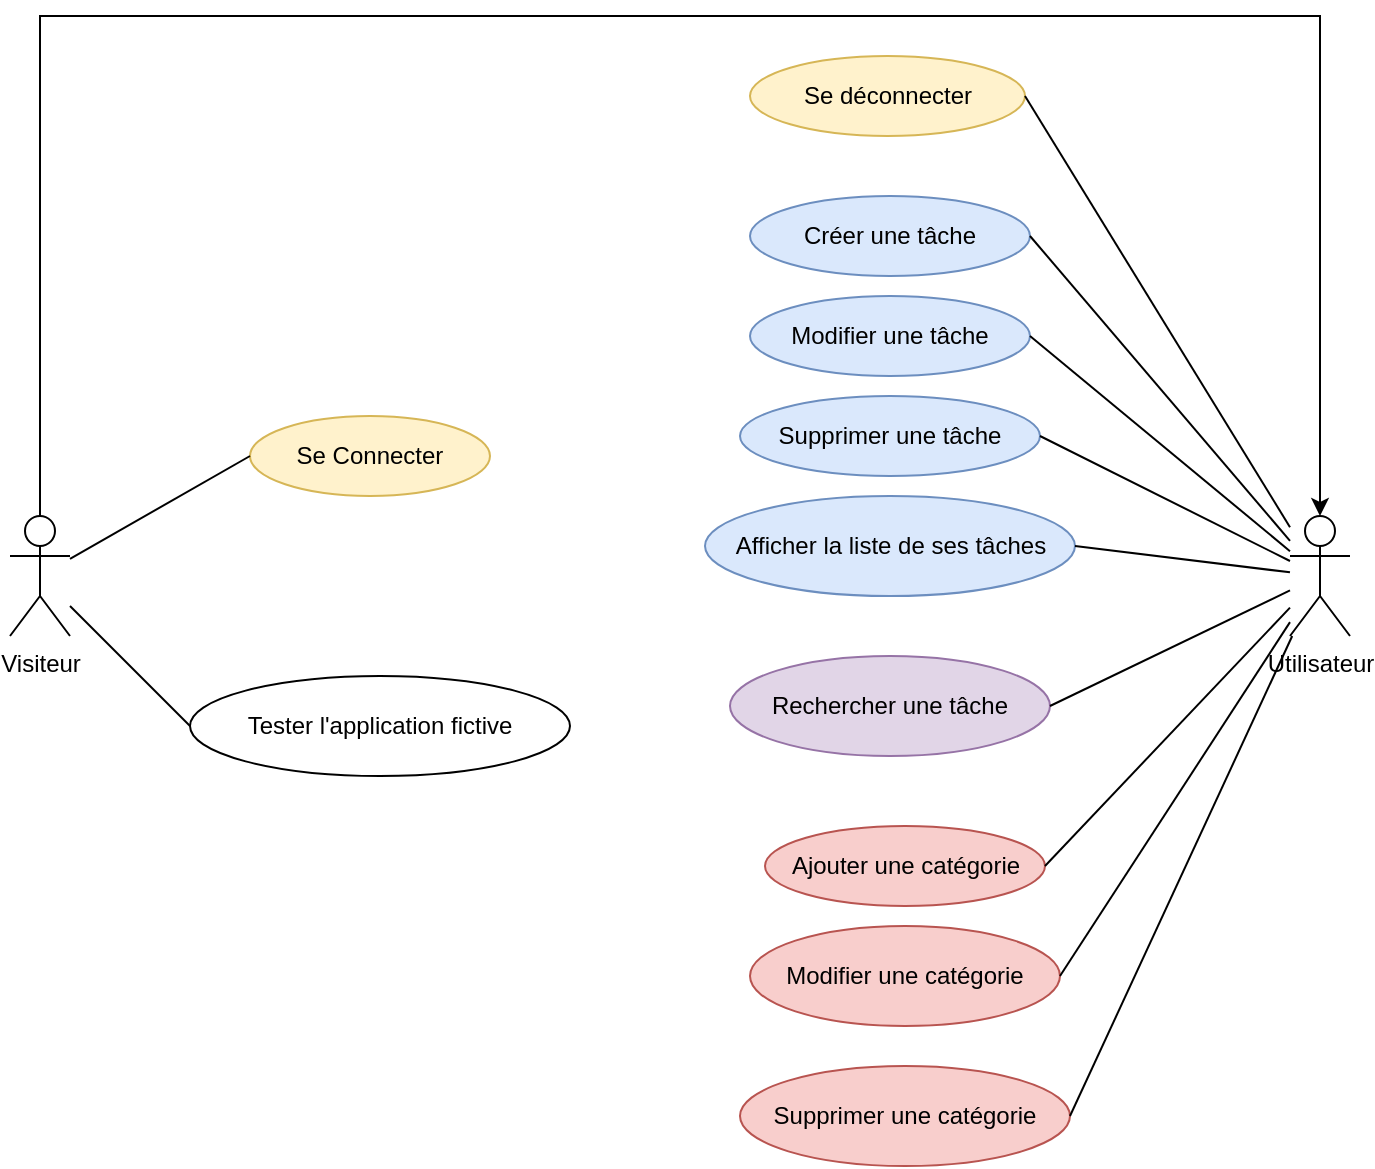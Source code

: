 <mxfile version="20.0.4" type="device" pages="6"><diagram id="8e7IhIOe8FfUc5Su9nLW" name="Use Case"><mxGraphModel dx="1038" dy="579" grid="1" gridSize="10" guides="1" tooltips="1" connect="1" arrows="1" fold="1" page="1" pageScale="1" pageWidth="827" pageHeight="1169" math="0" shadow="0"><root><mxCell id="0"/><mxCell id="1" parent="0"/><mxCell id="BYyzz7NSB61dt6xuLJLz-31" style="edgeStyle=orthogonalEdgeStyle;rounded=0;orthogonalLoop=1;jettySize=auto;html=1;exitX=0.5;exitY=0;exitDx=0;exitDy=0;exitPerimeter=0;entryX=0.5;entryY=0;entryDx=0;entryDy=0;entryPerimeter=0;" edge="1" parent="1" source="BYyzz7NSB61dt6xuLJLz-1" target="BYyzz7NSB61dt6xuLJLz-2"><mxGeometry relative="1" as="geometry"><Array as="points"><mxPoint x="95" y="10"/><mxPoint x="735" y="10"/></Array></mxGeometry></mxCell><mxCell id="BYyzz7NSB61dt6xuLJLz-1" value="Visiteur" style="shape=umlActor;verticalLabelPosition=bottom;verticalAlign=top;html=1;outlineConnect=0;" vertex="1" parent="1"><mxGeometry x="80" y="260" width="30" height="60" as="geometry"/></mxCell><mxCell id="BYyzz7NSB61dt6xuLJLz-2" value="Utilisateur" style="shape=umlActor;verticalLabelPosition=bottom;verticalAlign=top;html=1;outlineConnect=0;" vertex="1" parent="1"><mxGeometry x="720" y="260" width="30" height="60" as="geometry"/></mxCell><mxCell id="BYyzz7NSB61dt6xuLJLz-3" value="Tester l'application fictive" style="ellipse;whiteSpace=wrap;html=1;" vertex="1" parent="1"><mxGeometry x="170" y="340" width="190" height="50" as="geometry"/></mxCell><mxCell id="BYyzz7NSB61dt6xuLJLz-4" value="Se Connecter" style="ellipse;whiteSpace=wrap;html=1;fillColor=#fff2cc;strokeColor=#d6b656;" vertex="1" parent="1"><mxGeometry x="200" y="210" width="120" height="40" as="geometry"/></mxCell><mxCell id="BYyzz7NSB61dt6xuLJLz-10" value="" style="endArrow=none;html=1;rounded=0;entryX=0;entryY=0.5;entryDx=0;entryDy=0;" edge="1" parent="1" source="BYyzz7NSB61dt6xuLJLz-1" target="BYyzz7NSB61dt6xuLJLz-4"><mxGeometry relative="1" as="geometry"><mxPoint x="330" y="300" as="sourcePoint"/><mxPoint x="490" y="300" as="targetPoint"/></mxGeometry></mxCell><mxCell id="BYyzz7NSB61dt6xuLJLz-11" value="" style="endArrow=none;html=1;rounded=0;entryX=0;entryY=0.5;entryDx=0;entryDy=0;" edge="1" parent="1" source="BYyzz7NSB61dt6xuLJLz-1" target="BYyzz7NSB61dt6xuLJLz-3"><mxGeometry relative="1" as="geometry"><mxPoint x="330" y="300" as="sourcePoint"/><mxPoint x="490" y="300" as="targetPoint"/></mxGeometry></mxCell><mxCell id="BYyzz7NSB61dt6xuLJLz-12" value="Créer une tâche" style="ellipse;whiteSpace=wrap;html=1;fillColor=#dae8fc;strokeColor=#6c8ebf;" vertex="1" parent="1"><mxGeometry x="450" y="100" width="140" height="40" as="geometry"/></mxCell><mxCell id="BYyzz7NSB61dt6xuLJLz-13" value="Modifier une tâche" style="ellipse;whiteSpace=wrap;html=1;fillColor=#dae8fc;strokeColor=#6c8ebf;" vertex="1" parent="1"><mxGeometry x="450" y="150" width="140" height="40" as="geometry"/></mxCell><mxCell id="BYyzz7NSB61dt6xuLJLz-14" value="Supprimer une tâche" style="ellipse;whiteSpace=wrap;html=1;fillColor=#dae8fc;strokeColor=#6c8ebf;" vertex="1" parent="1"><mxGeometry x="445" y="200" width="150" height="40" as="geometry"/></mxCell><mxCell id="BYyzz7NSB61dt6xuLJLz-15" value="Ajouter une catégorie" style="ellipse;whiteSpace=wrap;html=1;fillColor=#f8cecc;strokeColor=#b85450;" vertex="1" parent="1"><mxGeometry x="457.5" y="415" width="140" height="40" as="geometry"/></mxCell><mxCell id="BYyzz7NSB61dt6xuLJLz-16" value="Modifier une catégorie" style="ellipse;whiteSpace=wrap;html=1;fillColor=#f8cecc;strokeColor=#b85450;" vertex="1" parent="1"><mxGeometry x="450" y="465" width="155" height="50" as="geometry"/></mxCell><mxCell id="BYyzz7NSB61dt6xuLJLz-17" value="Supprimer une catégorie" style="ellipse;whiteSpace=wrap;html=1;fillColor=#f8cecc;strokeColor=#b85450;" vertex="1" parent="1"><mxGeometry x="445" y="535" width="165" height="50" as="geometry"/></mxCell><mxCell id="BYyzz7NSB61dt6xuLJLz-18" value="Se déconnecter" style="ellipse;whiteSpace=wrap;html=1;fillColor=#fff2cc;strokeColor=#d6b656;" vertex="1" parent="1"><mxGeometry x="450" y="30" width="137.5" height="40" as="geometry"/></mxCell><mxCell id="BYyzz7NSB61dt6xuLJLz-19" value="Afficher la liste de ses tâches" style="ellipse;whiteSpace=wrap;html=1;fillColor=#dae8fc;strokeColor=#6c8ebf;" vertex="1" parent="1"><mxGeometry x="427.5" y="250" width="185" height="50" as="geometry"/></mxCell><mxCell id="BYyzz7NSB61dt6xuLJLz-20" value="Rechercher une tâche" style="ellipse;whiteSpace=wrap;html=1;fillColor=#e1d5e7;strokeColor=#9673a6;" vertex="1" parent="1"><mxGeometry x="440" y="330" width="160" height="50" as="geometry"/></mxCell><mxCell id="BYyzz7NSB61dt6xuLJLz-21" value="" style="endArrow=none;html=1;rounded=0;exitX=1;exitY=0.5;exitDx=0;exitDy=0;" edge="1" parent="1" source="BYyzz7NSB61dt6xuLJLz-12" target="BYyzz7NSB61dt6xuLJLz-2"><mxGeometry relative="1" as="geometry"><mxPoint x="330" y="400" as="sourcePoint"/><mxPoint x="490" y="400" as="targetPoint"/></mxGeometry></mxCell><mxCell id="BYyzz7NSB61dt6xuLJLz-22" value="" style="endArrow=none;html=1;rounded=0;exitX=1;exitY=0.5;exitDx=0;exitDy=0;" edge="1" parent="1" source="BYyzz7NSB61dt6xuLJLz-13" target="BYyzz7NSB61dt6xuLJLz-2"><mxGeometry relative="1" as="geometry"><mxPoint x="330" y="400" as="sourcePoint"/><mxPoint x="490" y="400" as="targetPoint"/></mxGeometry></mxCell><mxCell id="BYyzz7NSB61dt6xuLJLz-23" value="" style="endArrow=none;html=1;rounded=0;exitX=1;exitY=0.5;exitDx=0;exitDy=0;" edge="1" parent="1" source="BYyzz7NSB61dt6xuLJLz-14" target="BYyzz7NSB61dt6xuLJLz-2"><mxGeometry relative="1" as="geometry"><mxPoint x="330" y="400" as="sourcePoint"/><mxPoint x="490" y="400" as="targetPoint"/></mxGeometry></mxCell><mxCell id="BYyzz7NSB61dt6xuLJLz-24" value="" style="endArrow=none;html=1;rounded=0;exitX=1;exitY=0.5;exitDx=0;exitDy=0;" edge="1" parent="1" source="BYyzz7NSB61dt6xuLJLz-19" target="BYyzz7NSB61dt6xuLJLz-2"><mxGeometry relative="1" as="geometry"><mxPoint x="330" y="400" as="sourcePoint"/><mxPoint x="490" y="400" as="targetPoint"/></mxGeometry></mxCell><mxCell id="BYyzz7NSB61dt6xuLJLz-25" value="" style="endArrow=none;html=1;rounded=0;exitX=1;exitY=0.5;exitDx=0;exitDy=0;" edge="1" parent="1" source="BYyzz7NSB61dt6xuLJLz-20" target="BYyzz7NSB61dt6xuLJLz-2"><mxGeometry relative="1" as="geometry"><mxPoint x="330" y="400" as="sourcePoint"/><mxPoint x="490" y="400" as="targetPoint"/></mxGeometry></mxCell><mxCell id="BYyzz7NSB61dt6xuLJLz-26" value="" style="endArrow=none;html=1;rounded=0;exitX=1;exitY=0.5;exitDx=0;exitDy=0;" edge="1" parent="1" source="BYyzz7NSB61dt6xuLJLz-15" target="BYyzz7NSB61dt6xuLJLz-2"><mxGeometry relative="1" as="geometry"><mxPoint x="330" y="400" as="sourcePoint"/><mxPoint x="490" y="400" as="targetPoint"/></mxGeometry></mxCell><mxCell id="BYyzz7NSB61dt6xuLJLz-27" value="" style="endArrow=none;html=1;rounded=0;exitX=1;exitY=0.5;exitDx=0;exitDy=0;" edge="1" parent="1" source="BYyzz7NSB61dt6xuLJLz-16" target="BYyzz7NSB61dt6xuLJLz-2"><mxGeometry relative="1" as="geometry"><mxPoint x="330" y="400" as="sourcePoint"/><mxPoint x="490" y="400" as="targetPoint"/></mxGeometry></mxCell><mxCell id="BYyzz7NSB61dt6xuLJLz-28" value="" style="endArrow=none;html=1;rounded=0;exitX=1;exitY=0.5;exitDx=0;exitDy=0;" edge="1" parent="1" source="BYyzz7NSB61dt6xuLJLz-17" target="BYyzz7NSB61dt6xuLJLz-2"><mxGeometry relative="1" as="geometry"><mxPoint x="330" y="400" as="sourcePoint"/><mxPoint x="490" y="400" as="targetPoint"/></mxGeometry></mxCell><mxCell id="BYyzz7NSB61dt6xuLJLz-29" value="" style="endArrow=none;html=1;rounded=0;exitX=1;exitY=0.5;exitDx=0;exitDy=0;" edge="1" parent="1" source="BYyzz7NSB61dt6xuLJLz-18" target="BYyzz7NSB61dt6xuLJLz-2"><mxGeometry relative="1" as="geometry"><mxPoint x="330" y="300" as="sourcePoint"/><mxPoint x="490" y="300" as="targetPoint"/></mxGeometry></mxCell></root></mxGraphModel></diagram><diagram id="36hBN0cPhIkQGgVSj-XL" name="Classes"><mxGraphModel dx="1038" dy="579" grid="1" gridSize="10" guides="1" tooltips="1" connect="1" arrows="1" fold="1" page="1" pageScale="1" pageWidth="827" pageHeight="1169" math="0" shadow="0"><root><mxCell id="0"/><mxCell id="1" parent="0"/><mxCell id="PjsG0shnTkXYhJLZYAyg-1" value="Task" style="swimlane;fontStyle=1;align=center;verticalAlign=top;childLayout=stackLayout;horizontal=1;startSize=26;horizontalStack=0;resizeParent=1;resizeParentMax=0;resizeLast=0;collapsible=1;marginBottom=0;" vertex="1" parent="1"><mxGeometry x="340" y="46" width="160" height="144" as="geometry"/></mxCell><mxCell id="PjsG0shnTkXYhJLZYAyg-2" value="- id : Long&#10;- date : Date&#10;- descritpion : String&#10;- status : String&#10;- deleted : boolean" style="text;strokeColor=none;fillColor=none;align=left;verticalAlign=top;spacingLeft=4;spacingRight=4;overflow=hidden;rotatable=0;points=[[0,0.5],[1,0.5]];portConstraint=eastwest;" vertex="1" parent="PjsG0shnTkXYhJLZYAyg-1"><mxGeometry y="26" width="160" height="84" as="geometry"/></mxCell><mxCell id="PjsG0shnTkXYhJLZYAyg-3" value="" style="line;strokeWidth=1;fillColor=none;align=left;verticalAlign=middle;spacingTop=-1;spacingLeft=3;spacingRight=3;rotatable=0;labelPosition=right;points=[];portConstraint=eastwest;" vertex="1" parent="PjsG0shnTkXYhJLZYAyg-1"><mxGeometry y="110" width="160" height="8" as="geometry"/></mxCell><mxCell id="PjsG0shnTkXYhJLZYAyg-4" value="+ Task()" style="text;strokeColor=none;fillColor=none;align=left;verticalAlign=top;spacingLeft=4;spacingRight=4;overflow=hidden;rotatable=0;points=[[0,0.5],[1,0.5]];portConstraint=eastwest;" vertex="1" parent="PjsG0shnTkXYhJLZYAyg-1"><mxGeometry y="118" width="160" height="26" as="geometry"/></mxCell><mxCell id="PjsG0shnTkXYhJLZYAyg-5" value="User" style="swimlane;fontStyle=1;align=center;verticalAlign=top;childLayout=stackLayout;horizontal=1;startSize=26;horizontalStack=0;resizeParent=1;resizeParentMax=0;resizeLast=0;collapsible=1;marginBottom=0;" vertex="1" parent="1"><mxGeometry x="600" y="56" width="160" height="124" as="geometry"/></mxCell><mxCell id="PjsG0shnTkXYhJLZYAyg-6" value="- id : Long&#10;- login : String&#10;- password : String" style="text;strokeColor=none;fillColor=none;align=left;verticalAlign=top;spacingLeft=4;spacingRight=4;overflow=hidden;rotatable=0;points=[[0,0.5],[1,0.5]];portConstraint=eastwest;" vertex="1" parent="PjsG0shnTkXYhJLZYAyg-5"><mxGeometry y="26" width="160" height="64" as="geometry"/></mxCell><mxCell id="PjsG0shnTkXYhJLZYAyg-7" value="" style="line;strokeWidth=1;fillColor=none;align=left;verticalAlign=middle;spacingTop=-1;spacingLeft=3;spacingRight=3;rotatable=0;labelPosition=right;points=[];portConstraint=eastwest;" vertex="1" parent="PjsG0shnTkXYhJLZYAyg-5"><mxGeometry y="90" width="160" height="8" as="geometry"/></mxCell><mxCell id="PjsG0shnTkXYhJLZYAyg-8" value="+ User()" style="text;strokeColor=none;fillColor=none;align=left;verticalAlign=top;spacingLeft=4;spacingRight=4;overflow=hidden;rotatable=0;points=[[0,0.5],[1,0.5]];portConstraint=eastwest;" vertex="1" parent="PjsG0shnTkXYhJLZYAyg-5"><mxGeometry y="98" width="160" height="26" as="geometry"/></mxCell><mxCell id="PjsG0shnTkXYhJLZYAyg-9" value="Category" style="swimlane;fontStyle=1;align=center;verticalAlign=top;childLayout=stackLayout;horizontal=1;startSize=26;horizontalStack=0;resizeParent=1;resizeParentMax=0;resizeLast=0;collapsible=1;marginBottom=0;" vertex="1" parent="1"><mxGeometry x="60" y="140" width="160" height="104" as="geometry"/></mxCell><mxCell id="PjsG0shnTkXYhJLZYAyg-10" value="- id : Long&#10;- name : String" style="text;strokeColor=none;fillColor=none;align=left;verticalAlign=top;spacingLeft=4;spacingRight=4;overflow=hidden;rotatable=0;points=[[0,0.5],[1,0.5]];portConstraint=eastwest;" vertex="1" parent="PjsG0shnTkXYhJLZYAyg-9"><mxGeometry y="26" width="160" height="44" as="geometry"/></mxCell><mxCell id="PjsG0shnTkXYhJLZYAyg-11" value="" style="line;strokeWidth=1;fillColor=none;align=left;verticalAlign=middle;spacingTop=-1;spacingLeft=3;spacingRight=3;rotatable=0;labelPosition=right;points=[];portConstraint=eastwest;" vertex="1" parent="PjsG0shnTkXYhJLZYAyg-9"><mxGeometry y="70" width="160" height="8" as="geometry"/></mxCell><mxCell id="PjsG0shnTkXYhJLZYAyg-12" value="+ Category()" style="text;strokeColor=none;fillColor=none;align=left;verticalAlign=top;spacingLeft=4;spacingRight=4;overflow=hidden;rotatable=0;points=[[0,0.5],[1,0.5]];portConstraint=eastwest;" vertex="1" parent="PjsG0shnTkXYhJLZYAyg-9"><mxGeometry y="78" width="160" height="26" as="geometry"/></mxCell><mxCell id="PjsG0shnTkXYhJLZYAyg-13" value="0..n" style="edgeStyle=entityRelationEdgeStyle;fontSize=12;html=1;endArrow=ERoneToMany;rounded=0;exitX=1;exitY=0.5;exitDx=0;exitDy=0;" edge="1" parent="1" source="PjsG0shnTkXYhJLZYAyg-10"><mxGeometry x="0.636" y="10" width="100" height="100" relative="1" as="geometry"><mxPoint x="240" y="220" as="sourcePoint"/><mxPoint x="340" y="120" as="targetPoint"/><mxPoint as="offset"/></mxGeometry></mxCell><mxCell id="PjsG0shnTkXYhJLZYAyg-16" value="1" style="text;html=1;align=center;verticalAlign=middle;resizable=0;points=[];autosize=1;strokeColor=none;fillColor=none;" vertex="1" parent="1"><mxGeometry x="220" y="160" width="30" height="30" as="geometry"/></mxCell></root></mxGraphModel></diagram><diagram id="BnciQ0AOMMQWccmDvfgB" name="Sequence - Login"><mxGraphModel dx="1038" dy="579" grid="1" gridSize="10" guides="1" tooltips="1" connect="1" arrows="1" fold="1" page="1" pageScale="1" pageWidth="827" pageHeight="1169" math="0" shadow="0"><root><mxCell id="0"/><mxCell id="1" parent="0"/><mxCell id="yZZJ_eqSQ6lHo6GSvLED-1" value="User" style="shape=umlLifeline;participant=umlActor;perimeter=lifelinePerimeter;whiteSpace=wrap;html=1;container=1;collapsible=0;recursiveResize=0;verticalAlign=top;spacingTop=36;outlineConnect=0;" vertex="1" parent="1"><mxGeometry x="40" y="120" width="20" height="400" as="geometry"/></mxCell><mxCell id="yZZJ_eqSQ6lHo6GSvLED-3" value="Controller" style="shape=umlLifeline;perimeter=lifelinePerimeter;whiteSpace=wrap;html=1;container=1;collapsible=0;recursiveResize=0;outlineConnect=0;" vertex="1" parent="1"><mxGeometry x="340" y="120" width="100" height="400" as="geometry"/></mxCell><mxCell id="yZZJ_eqSQ6lHo6GSvLED-8" value="Renvoie la page avec le formulaire d'authentification" style="html=1;verticalAlign=bottom;endArrow=open;dashed=1;endSize=8;rounded=0;" edge="1" parent="yZZJ_eqSQ6lHo6GSvLED-3" target="yZZJ_eqSQ6lHo6GSvLED-1"><mxGeometry relative="1" as="geometry"><mxPoint x="50" y="120" as="sourcePoint"/><mxPoint x="-30" y="120" as="targetPoint"/></mxGeometry></mxCell><mxCell id="yZZJ_eqSQ6lHo6GSvLED-13" value="" style="html=1;points=[];perimeter=orthogonalPerimeter;" vertex="1" parent="yZZJ_eqSQ6lHo6GSvLED-3"><mxGeometry x="50" y="190" width="10" height="40" as="geometry"/></mxCell><mxCell id="yZZJ_eqSQ6lHo6GSvLED-14" value="Vérifie que les infos soient au bon format" style="edgeStyle=orthogonalEdgeStyle;html=1;align=left;spacingLeft=2;endArrow=block;rounded=0;entryX=1;entryY=0;" edge="1" target="yZZJ_eqSQ6lHo6GSvLED-13" parent="yZZJ_eqSQ6lHo6GSvLED-3"><mxGeometry relative="1" as="geometry"><mxPoint x="55" y="170" as="sourcePoint"/><Array as="points"><mxPoint x="85" y="170"/></Array></mxGeometry></mxCell><mxCell id="yZZJ_eqSQ6lHo6GSvLED-4" value="DAO" style="shape=umlLifeline;perimeter=lifelinePerimeter;whiteSpace=wrap;html=1;container=1;collapsible=0;recursiveResize=0;outlineConnect=0;" vertex="1" parent="1"><mxGeometry x="580" y="120" width="100" height="400" as="geometry"/></mxCell><mxCell id="yZZJ_eqSQ6lHo6GSvLED-21" value="L'utilisateur existe en DB" style="html=1;verticalAlign=bottom;endArrow=open;dashed=1;endSize=8;rounded=0;" edge="1" parent="yZZJ_eqSQ6lHo6GSvLED-4" target="yZZJ_eqSQ6lHo6GSvLED-3"><mxGeometry relative="1" as="geometry"><mxPoint x="50" y="360" as="sourcePoint"/><mxPoint x="-30" y="360" as="targetPoint"/></mxGeometry></mxCell><mxCell id="yZZJ_eqSQ6lHo6GSvLED-5" value="DB" style="shape=umlLifeline;perimeter=lifelinePerimeter;whiteSpace=wrap;html=1;container=1;collapsible=0;recursiveResize=0;outlineConnect=0;" vertex="1" parent="1"><mxGeometry x="840" y="120" width="100" height="400" as="geometry"/></mxCell><mxCell id="yZZJ_eqSQ6lHo6GSvLED-20" value="Renvoie l'information" style="html=1;verticalAlign=bottom;endArrow=open;dashed=1;endSize=8;rounded=0;" edge="1" parent="yZZJ_eqSQ6lHo6GSvLED-5" target="yZZJ_eqSQ6lHo6GSvLED-4"><mxGeometry relative="1" as="geometry"><mxPoint x="50" y="360" as="sourcePoint"/><mxPoint x="-30" y="360" as="targetPoint"/></mxGeometry></mxCell><mxCell id="yZZJ_eqSQ6lHo6GSvLED-17" value="" style="html=1;points=[];perimeter=orthogonalPerimeter;" vertex="1" parent="yZZJ_eqSQ6lHo6GSvLED-5"><mxGeometry x="50" y="300" width="10" height="40" as="geometry"/></mxCell><mxCell id="yZZJ_eqSQ6lHo6GSvLED-18" value="Vérification de l'existence de l'utilisateur" style="edgeStyle=orthogonalEdgeStyle;html=1;align=left;spacingLeft=2;endArrow=block;rounded=0;entryX=1;entryY=0;" edge="1" target="yZZJ_eqSQ6lHo6GSvLED-17" parent="yZZJ_eqSQ6lHo6GSvLED-5"><mxGeometry relative="1" as="geometry"><mxPoint x="55" y="280" as="sourcePoint"/><Array as="points"><mxPoint x="85" y="280"/></Array></mxGeometry></mxCell><mxCell id="yZZJ_eqSQ6lHo6GSvLED-6" value="Clique sur le bouton Login" style="html=1;verticalAlign=bottom;endArrow=block;rounded=0;" edge="1" parent="1" target="yZZJ_eqSQ6lHo6GSvLED-3"><mxGeometry width="80" relative="1" as="geometry"><mxPoint x="49.5" y="200" as="sourcePoint"/><mxPoint x="209.5" y="200" as="targetPoint"/></mxGeometry></mxCell><mxCell id="yZZJ_eqSQ6lHo6GSvLED-9" value="Entre ses informations de connexion" style="html=1;verticalAlign=bottom;endArrow=block;rounded=0;" edge="1" parent="1" target="yZZJ_eqSQ6lHo6GSvLED-3"><mxGeometry width="80" relative="1" as="geometry"><mxPoint x="50" y="280" as="sourcePoint"/><mxPoint x="130" y="280" as="targetPoint"/></mxGeometry></mxCell><mxCell id="yZZJ_eqSQ6lHo6GSvLED-10" value="Envoie les éléments pour vérification&amp;nbsp;" style="html=1;verticalAlign=bottom;endArrow=block;rounded=0;" edge="1" parent="1"><mxGeometry width="80" relative="1" as="geometry"><mxPoint x="389.5" y="379" as="sourcePoint"/><mxPoint x="629.5" y="379" as="targetPoint"/><Array as="points"><mxPoint x="490" y="379"/></Array></mxGeometry></mxCell><mxCell id="yZZJ_eqSQ6lHo6GSvLED-15" value="Demande si l'utilisateur est présent" style="html=1;verticalAlign=bottom;endArrow=block;rounded=0;" edge="1" parent="1"><mxGeometry width="80" relative="1" as="geometry"><mxPoint x="629.5" y="379" as="sourcePoint"/><mxPoint x="889.5" y="379" as="targetPoint"/></mxGeometry></mxCell><mxCell id="yZZJ_eqSQ6lHo6GSvLED-22" value="L'utilisateur est connecté" style="html=1;verticalAlign=bottom;endArrow=open;dashed=1;endSize=8;rounded=0;" edge="1" parent="1"><mxGeometry relative="1" as="geometry"><mxPoint x="389.5" y="480" as="sourcePoint"/><mxPoint x="49.5" y="480" as="targetPoint"/></mxGeometry></mxCell><mxCell id="mczdOBkHaRySxOqmssSg-1" value="Security ???" style="shape=umlLifeline;perimeter=lifelinePerimeter;whiteSpace=wrap;html=1;container=1;collapsible=0;recursiveResize=0;outlineConnect=0;" vertex="1" parent="1"><mxGeometry x="710" y="50" width="100" height="540" as="geometry"/></mxCell></root></mxGraphModel></diagram><diagram id="csJu5IE06bjPDXt3M4qt" name="Sequence - Add Task"><mxGraphModel dx="1038" dy="579" grid="1" gridSize="10" guides="1" tooltips="1" connect="1" arrows="1" fold="1" page="1" pageScale="1" pageWidth="827" pageHeight="1169" math="0" shadow="0"><root><mxCell id="0"/><mxCell id="1" parent="0"/><mxCell id="5lmlm_dRZcnyj9W2xTO3-1" value="User" style="shape=umlLifeline;participant=umlActor;perimeter=lifelinePerimeter;whiteSpace=wrap;html=1;container=1;collapsible=0;recursiveResize=0;verticalAlign=top;spacingTop=36;outlineConnect=0;" vertex="1" parent="1"><mxGeometry x="60" y="160" width="20" height="300" as="geometry"/></mxCell><mxCell id="5lmlm_dRZcnyj9W2xTO3-2" value="Task" style="shape=umlLifeline;perimeter=lifelinePerimeter;whiteSpace=wrap;html=1;container=1;collapsible=0;recursiveResize=0;outlineConnect=0;" vertex="1" parent="1"><mxGeometry x="230" y="160" width="100" height="300" as="geometry"/></mxCell><mxCell id="5lmlm_dRZcnyj9W2xTO3-3" value="Controller&amp;nbsp;" style="shape=umlLifeline;perimeter=lifelinePerimeter;whiteSpace=wrap;html=1;container=1;collapsible=0;recursiveResize=0;outlineConnect=0;" vertex="1" parent="1"><mxGeometry x="450" y="160" width="100" height="300" as="geometry"/></mxCell><mxCell id="5lmlm_dRZcnyj9W2xTO3-4" value="DAO" style="shape=umlLifeline;perimeter=lifelinePerimeter;whiteSpace=wrap;html=1;container=1;collapsible=0;recursiveResize=0;outlineConnect=0;" vertex="1" parent="1"><mxGeometry x="740" y="160" width="100" height="300" as="geometry"/></mxCell><mxCell id="TYPCwEoL5gDgOfmP6sc0-9" value="Enregistre en DB" style="html=1;verticalAlign=bottom;endArrow=block;rounded=0;" edge="1" parent="5lmlm_dRZcnyj9W2xTO3-4" target="5lmlm_dRZcnyj9W2xTO3-5"><mxGeometry width="80" relative="1" as="geometry"><mxPoint x="50" y="240" as="sourcePoint"/><mxPoint x="130" y="240" as="targetPoint"/></mxGeometry></mxCell><mxCell id="5lmlm_dRZcnyj9W2xTO3-5" value="DB" style="shape=umlLifeline;perimeter=lifelinePerimeter;whiteSpace=wrap;html=1;container=1;collapsible=0;recursiveResize=0;outlineConnect=0;" vertex="1" parent="1"><mxGeometry x="890" y="160" width="100" height="300" as="geometry"/></mxCell><mxCell id="TYPCwEoL5gDgOfmP6sc0-1" value="Clique pour ajouter une tâche" style="html=1;verticalAlign=bottom;endArrow=block;rounded=0;" edge="1" parent="1" target="5lmlm_dRZcnyj9W2xTO3-3"><mxGeometry x="0.146" y="10" width="80" relative="1" as="geometry"><mxPoint x="70" y="240" as="sourcePoint"/><mxPoint x="150" y="240" as="targetPoint"/><mxPoint as="offset"/></mxGeometry></mxCell><mxCell id="TYPCwEoL5gDgOfmP6sc0-2" value="Renvoie le formulaire d'ajout" style="html=1;verticalAlign=bottom;endArrow=open;dashed=1;endSize=8;rounded=0;" edge="1" parent="1"><mxGeometry relative="1" as="geometry"><mxPoint x="499.5" y="280" as="sourcePoint"/><mxPoint x="69.5" y="280" as="targetPoint"/></mxGeometry></mxCell><mxCell id="TYPCwEoL5gDgOfmP6sc0-3" value="Entre les informations et sauvegarde" style="html=1;verticalAlign=bottom;endArrow=block;rounded=0;" edge="1" parent="1" source="5lmlm_dRZcnyj9W2xTO3-1" target="5lmlm_dRZcnyj9W2xTO3-3"><mxGeometry width="80" relative="1" as="geometry"><mxPoint x="100" y="320" as="sourcePoint"/><mxPoint x="180" y="320" as="targetPoint"/></mxGeometry></mxCell><mxCell id="TYPCwEoL5gDgOfmP6sc0-4" value="Envoie les infos" style="html=1;verticalAlign=bottom;endArrow=block;rounded=0;" edge="1" parent="1" target="TYPCwEoL5gDgOfmP6sc0-5"><mxGeometry width="80" relative="1" as="geometry"><mxPoint x="500" y="309.5" as="sourcePoint"/><mxPoint x="580" y="309.5" as="targetPoint"/></mxGeometry></mxCell><mxCell id="TYPCwEoL5gDgOfmP6sc0-5" value="Implémentation" style="shape=umlLifeline;perimeter=lifelinePerimeter;whiteSpace=wrap;html=1;container=1;collapsible=0;recursiveResize=0;outlineConnect=0;" vertex="1" parent="1"><mxGeometry x="600" y="160" width="100" height="300" as="geometry"/></mxCell><mxCell id="TYPCwEoL5gDgOfmP6sc0-6" value="" style="html=1;points=[];perimeter=orthogonalPerimeter;" vertex="1" parent="TYPCwEoL5gDgOfmP6sc0-5"><mxGeometry x="50" y="179" width="10" height="40" as="geometry"/></mxCell><mxCell id="TYPCwEoL5gDgOfmP6sc0-7" value="Vérifie les infos" style="edgeStyle=orthogonalEdgeStyle;html=1;align=left;spacingLeft=2;endArrow=block;rounded=0;entryX=1;entryY=0;" edge="1" target="TYPCwEoL5gDgOfmP6sc0-6" parent="TYPCwEoL5gDgOfmP6sc0-5"><mxGeometry relative="1" as="geometry"><mxPoint x="55" y="159" as="sourcePoint"/><Array as="points"><mxPoint x="85" y="159"/></Array></mxGeometry></mxCell><mxCell id="TYPCwEoL5gDgOfmP6sc0-10" value="La tâche a été ajoutée" style="html=1;verticalAlign=bottom;endArrow=open;dashed=1;endSize=8;rounded=0;" edge="1" parent="1" target="5lmlm_dRZcnyj9W2xTO3-4"><mxGeometry relative="1" as="geometry"><mxPoint x="940" y="440" as="sourcePoint"/><mxPoint x="860" y="440" as="targetPoint"/></mxGeometry></mxCell><mxCell id="TYPCwEoL5gDgOfmP6sc0-11" value="L'information est enregistrée" style="html=1;verticalAlign=bottom;endArrow=open;dashed=1;endSize=8;rounded=0;" edge="1" parent="1" target="TYPCwEoL5gDgOfmP6sc0-5"><mxGeometry relative="1" as="geometry"><mxPoint x="790" y="440" as="sourcePoint"/><mxPoint x="710" y="440" as="targetPoint"/></mxGeometry></mxCell><mxCell id="TYPCwEoL5gDgOfmP6sc0-12" value="La tâche a été ajoutée" style="html=1;verticalAlign=bottom;endArrow=open;dashed=1;endSize=8;rounded=0;" edge="1" parent="1" target="5lmlm_dRZcnyj9W2xTO3-3"><mxGeometry relative="1" as="geometry"><mxPoint x="650" y="440" as="sourcePoint"/><mxPoint x="570" y="440" as="targetPoint"/></mxGeometry></mxCell><mxCell id="TYPCwEoL5gDgOfmP6sc0-13" value="L'utilisateur est renvoyée vers la page des tâches" style="html=1;verticalAlign=bottom;endArrow=open;dashed=1;endSize=8;rounded=0;" edge="1" parent="1" target="5lmlm_dRZcnyj9W2xTO3-1"><mxGeometry relative="1" as="geometry"><mxPoint x="500" y="440" as="sourcePoint"/><mxPoint x="420" y="440" as="targetPoint"/></mxGeometry></mxCell><mxCell id="TYPCwEoL5gDgOfmP6sc0-8" value="Envoie les infos" style="html=1;verticalAlign=bottom;endArrow=block;rounded=0;" edge="1" parent="1"><mxGeometry width="80" relative="1" as="geometry"><mxPoint x="649.5" y="400.5" as="sourcePoint"/><mxPoint x="789.5" y="400.5" as="targetPoint"/></mxGeometry></mxCell></root></mxGraphModel></diagram><diagram id="bmoHqisW7rnDsX9OQmYs" name="Package"><mxGraphModel dx="1038" dy="579" grid="1" gridSize="10" guides="1" tooltips="1" connect="1" arrows="1" fold="1" page="1" pageScale="1" pageWidth="827" pageHeight="1169" math="0" shadow="0"><root><mxCell id="0"/><mxCell id="1" parent="0"/></root></mxGraphModel></diagram><diagram id="qZjhTCxVVgvaP_yoaJu1" name="Entities"><mxGraphModel dx="1038" dy="579" grid="1" gridSize="10" guides="1" tooltips="1" connect="1" arrows="1" fold="1" page="1" pageScale="1" pageWidth="827" pageHeight="1169" math="0" shadow="0"><root><mxCell id="0"/><mxCell id="1" parent="0"/></root></mxGraphModel></diagram></mxfile>